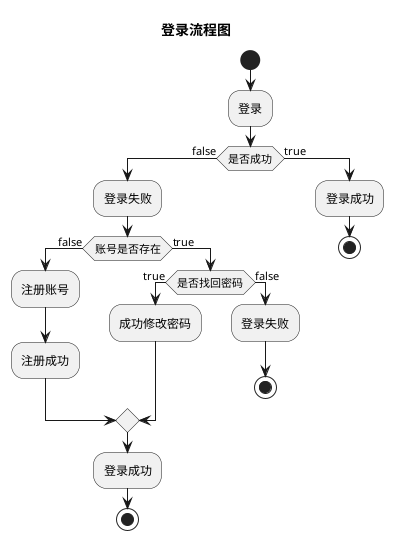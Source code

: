 @startuml
title 登录流程图
start
:登录;
if(是否成功) then (false)
    :登录失败;
    if(账号是否存在) then (false)
        :注册账号;
        :注册成功;
    else (true)
        if(是否找回密码) then (true)
            :成功修改密码;
        else (false)
            :登录失败;
            stop
        endif
    endif
    :登录成功;
    stop
else (true)
    :登录成功;
stop


@enduml